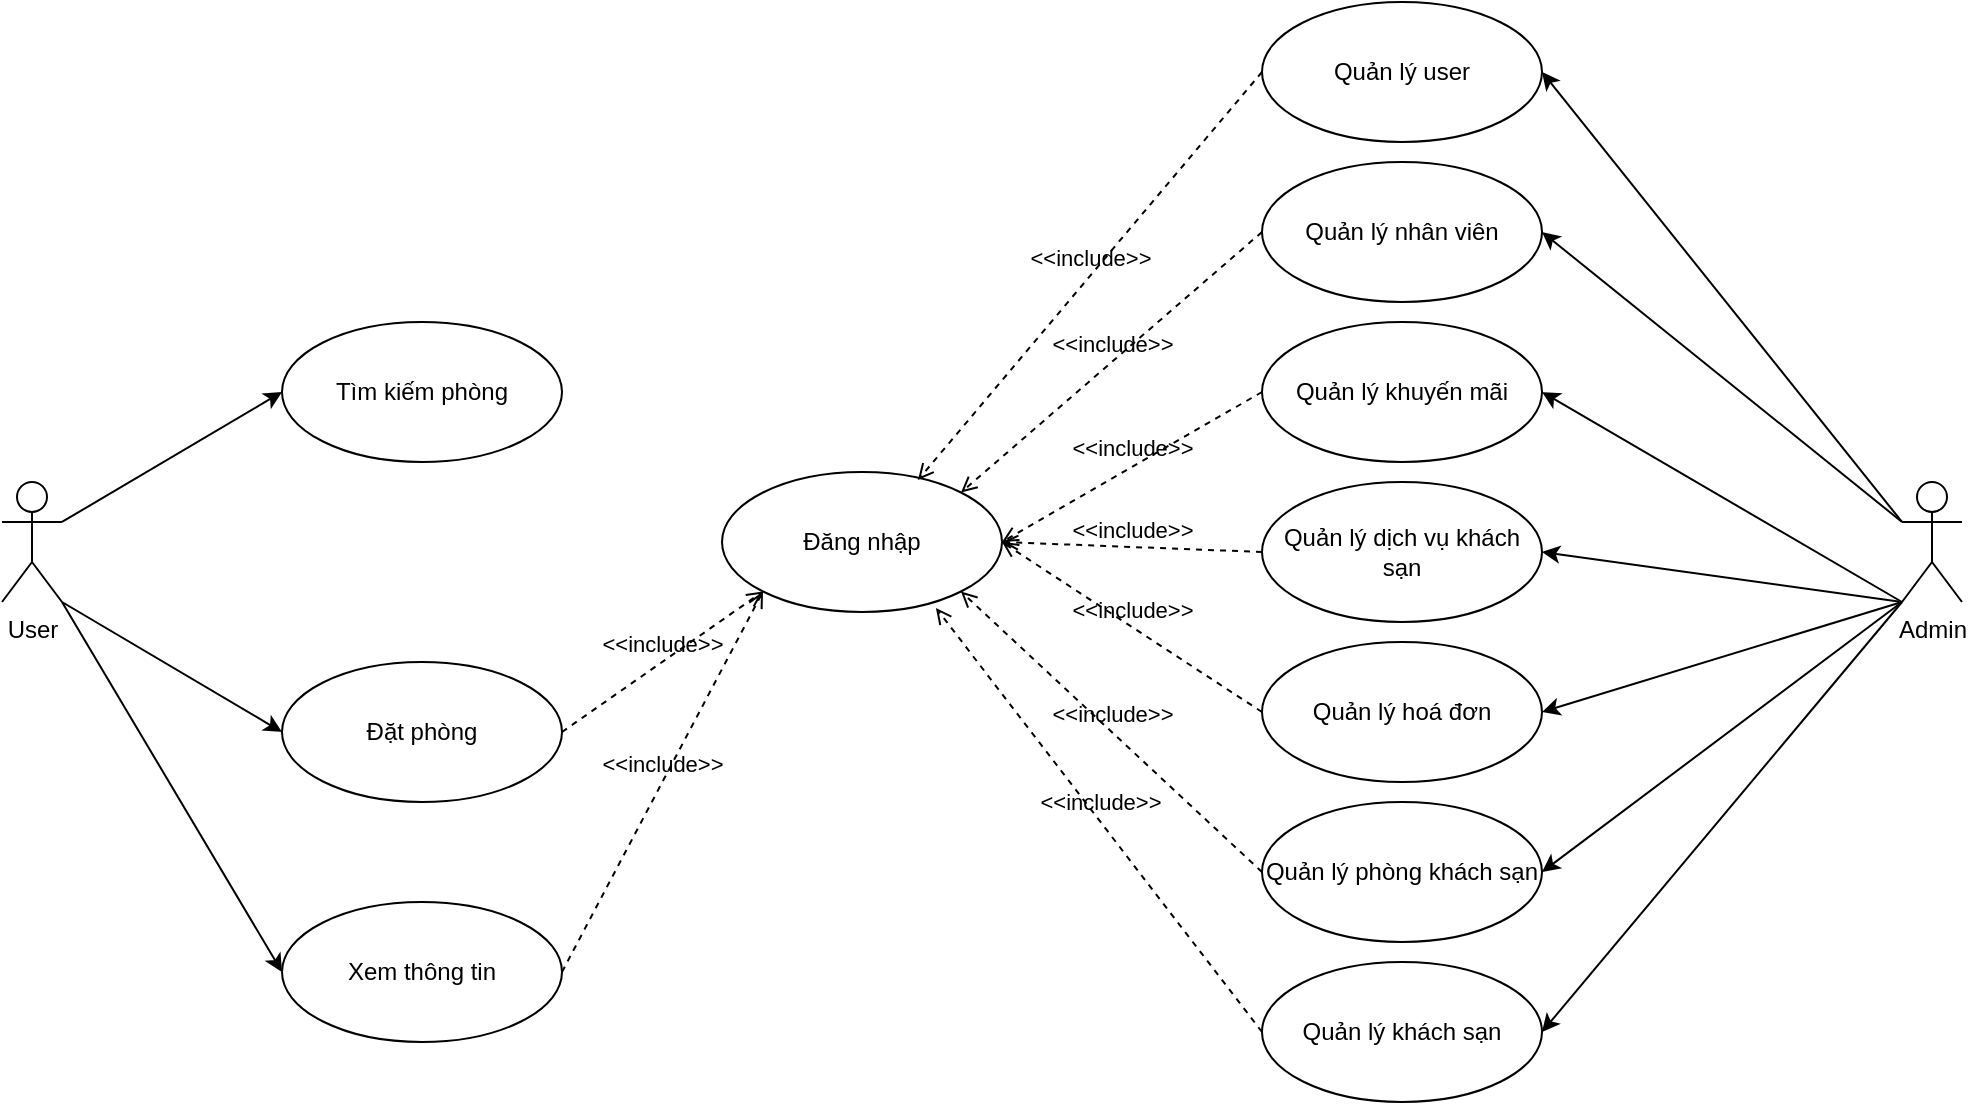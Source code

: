 <mxfile version="20.5.3" type="github">
  <diagram id="jBtTjO7NlrIGIKfBwDJG" name="Page-1">
    <mxGraphModel dx="1614" dy="800" grid="1" gridSize="10" guides="1" tooltips="1" connect="1" arrows="1" fold="1" page="1" pageScale="1" pageWidth="850" pageHeight="1100" math="0" shadow="0">
      <root>
        <mxCell id="0" />
        <mxCell id="1" parent="0" />
        <mxCell id="8aYMuTenBSdRTvFc2gZG-1" value="User" style="shape=umlActor;verticalLabelPosition=bottom;verticalAlign=top;html=1;" parent="1" vertex="1">
          <mxGeometry x="80" y="310" width="30" height="60" as="geometry" />
        </mxCell>
        <mxCell id="wvgPAgoQQPdy4hpP0gHA-4" value="Admin" style="shape=umlActor;verticalLabelPosition=bottom;verticalAlign=top;html=1;" vertex="1" parent="1">
          <mxGeometry x="1030" y="310" width="30" height="60" as="geometry" />
        </mxCell>
        <mxCell id="wvgPAgoQQPdy4hpP0gHA-5" value="Đăng nhập" style="ellipse;whiteSpace=wrap;html=1;" vertex="1" parent="1">
          <mxGeometry x="440" y="305" width="140" height="70" as="geometry" />
        </mxCell>
        <mxCell id="wvgPAgoQQPdy4hpP0gHA-6" value="Quản lý khách sạn" style="ellipse;whiteSpace=wrap;html=1;" vertex="1" parent="1">
          <mxGeometry x="710" y="550" width="140" height="70" as="geometry" />
        </mxCell>
        <mxCell id="wvgPAgoQQPdy4hpP0gHA-8" value="Quản lý phòng khách sạn" style="ellipse;whiteSpace=wrap;html=1;" vertex="1" parent="1">
          <mxGeometry x="710" y="470" width="140" height="70" as="geometry" />
        </mxCell>
        <mxCell id="wvgPAgoQQPdy4hpP0gHA-9" value="Đặt phòng" style="ellipse;whiteSpace=wrap;html=1;" vertex="1" parent="1">
          <mxGeometry x="220" y="400" width="140" height="70" as="geometry" />
        </mxCell>
        <mxCell id="wvgPAgoQQPdy4hpP0gHA-10" value="" style="endArrow=classic;html=1;rounded=0;exitX=1;exitY=1;exitDx=0;exitDy=0;exitPerimeter=0;entryX=0;entryY=0.5;entryDx=0;entryDy=0;" edge="1" parent="1" source="8aYMuTenBSdRTvFc2gZG-1" target="wvgPAgoQQPdy4hpP0gHA-9">
          <mxGeometry width="50" height="50" relative="1" as="geometry">
            <mxPoint x="580" y="320" as="sourcePoint" />
            <mxPoint x="630" y="270" as="targetPoint" />
          </mxGeometry>
        </mxCell>
        <mxCell id="wvgPAgoQQPdy4hpP0gHA-11" value="&amp;lt;&amp;lt;include&amp;gt;&amp;gt;" style="html=1;verticalAlign=bottom;labelBackgroundColor=none;endArrow=open;endFill=0;dashed=1;rounded=0;exitX=1;exitY=0.5;exitDx=0;exitDy=0;entryX=0;entryY=1;entryDx=0;entryDy=0;" edge="1" parent="1" source="wvgPAgoQQPdy4hpP0gHA-9" target="wvgPAgoQQPdy4hpP0gHA-5">
          <mxGeometry width="160" relative="1" as="geometry">
            <mxPoint x="530" y="290" as="sourcePoint" />
            <mxPoint x="690" y="290" as="targetPoint" />
          </mxGeometry>
        </mxCell>
        <mxCell id="wvgPAgoQQPdy4hpP0gHA-12" value="&amp;lt;&amp;lt;include&amp;gt;&amp;gt;" style="html=1;verticalAlign=bottom;labelBackgroundColor=none;endArrow=open;endFill=0;dashed=1;rounded=0;exitX=0;exitY=0.5;exitDx=0;exitDy=0;entryX=1;entryY=1;entryDx=0;entryDy=0;" edge="1" parent="1" source="wvgPAgoQQPdy4hpP0gHA-8" target="wvgPAgoQQPdy4hpP0gHA-5">
          <mxGeometry width="160" relative="1" as="geometry">
            <mxPoint x="540" y="500" as="sourcePoint" />
            <mxPoint x="700" y="500" as="targetPoint" />
          </mxGeometry>
        </mxCell>
        <mxCell id="wvgPAgoQQPdy4hpP0gHA-13" value="&amp;lt;&amp;lt;include&amp;gt;&amp;gt;" style="html=1;verticalAlign=bottom;labelBackgroundColor=none;endArrow=open;endFill=0;dashed=1;rounded=0;exitX=0;exitY=0.5;exitDx=0;exitDy=0;entryX=0.764;entryY=0.971;entryDx=0;entryDy=0;entryPerimeter=0;" edge="1" parent="1" source="wvgPAgoQQPdy4hpP0gHA-6" target="wvgPAgoQQPdy4hpP0gHA-5">
          <mxGeometry width="160" relative="1" as="geometry">
            <mxPoint x="530" y="290" as="sourcePoint" />
            <mxPoint x="550" y="370" as="targetPoint" />
          </mxGeometry>
        </mxCell>
        <mxCell id="wvgPAgoQQPdy4hpP0gHA-16" value="Tìm kiếm phòng" style="ellipse;whiteSpace=wrap;html=1;" vertex="1" parent="1">
          <mxGeometry x="220" y="230" width="140" height="70" as="geometry" />
        </mxCell>
        <mxCell id="wvgPAgoQQPdy4hpP0gHA-17" value="" style="endArrow=classic;html=1;rounded=0;exitX=1;exitY=0.333;exitDx=0;exitDy=0;exitPerimeter=0;entryX=0;entryY=0.5;entryDx=0;entryDy=0;" edge="1" parent="1" source="8aYMuTenBSdRTvFc2gZG-1" target="wvgPAgoQQPdy4hpP0gHA-16">
          <mxGeometry width="50" height="50" relative="1" as="geometry">
            <mxPoint x="120" y="330" as="sourcePoint" />
            <mxPoint x="170" y="280" as="targetPoint" />
          </mxGeometry>
        </mxCell>
        <mxCell id="wvgPAgoQQPdy4hpP0gHA-19" value="Quản lý hoá đơn" style="ellipse;whiteSpace=wrap;html=1;" vertex="1" parent="1">
          <mxGeometry x="710" y="390" width="140" height="70" as="geometry" />
        </mxCell>
        <mxCell id="wvgPAgoQQPdy4hpP0gHA-20" value="&amp;lt;&amp;lt;include&amp;gt;&amp;gt;" style="html=1;verticalAlign=bottom;labelBackgroundColor=none;endArrow=open;endFill=0;dashed=1;rounded=0;exitX=0;exitY=0.5;exitDx=0;exitDy=0;entryX=1;entryY=0.5;entryDx=0;entryDy=0;" edge="1" parent="1" source="wvgPAgoQQPdy4hpP0gHA-19" target="wvgPAgoQQPdy4hpP0gHA-5">
          <mxGeometry width="160" relative="1" as="geometry">
            <mxPoint x="530" y="530" as="sourcePoint" />
            <mxPoint x="620" y="370" as="targetPoint" />
          </mxGeometry>
        </mxCell>
        <mxCell id="wvgPAgoQQPdy4hpP0gHA-21" value="Quản lý dịch vụ khách sạn" style="ellipse;whiteSpace=wrap;html=1;" vertex="1" parent="1">
          <mxGeometry x="710" y="310" width="140" height="70" as="geometry" />
        </mxCell>
        <mxCell id="wvgPAgoQQPdy4hpP0gHA-22" value="&amp;lt;&amp;lt;include&amp;gt;&amp;gt;" style="html=1;verticalAlign=bottom;labelBackgroundColor=none;endArrow=open;endFill=0;dashed=1;rounded=0;exitX=0;exitY=0.5;exitDx=0;exitDy=0;entryX=1;entryY=0.5;entryDx=0;entryDy=0;" edge="1" parent="1" source="wvgPAgoQQPdy4hpP0gHA-21" target="wvgPAgoQQPdy4hpP0gHA-5">
          <mxGeometry width="160" relative="1" as="geometry">
            <mxPoint x="650" y="400" as="sourcePoint" />
            <mxPoint x="810" y="400" as="targetPoint" />
          </mxGeometry>
        </mxCell>
        <mxCell id="wvgPAgoQQPdy4hpP0gHA-25" value="" style="endArrow=classic;html=1;rounded=0;entryX=1;entryY=0.5;entryDx=0;entryDy=0;exitX=0;exitY=1;exitDx=0;exitDy=0;exitPerimeter=0;" edge="1" parent="1" source="wvgPAgoQQPdy4hpP0gHA-4" target="wvgPAgoQQPdy4hpP0gHA-6">
          <mxGeometry width="50" height="50" relative="1" as="geometry">
            <mxPoint x="1030" y="370" as="sourcePoint" />
            <mxPoint x="970" y="370" as="targetPoint" />
          </mxGeometry>
        </mxCell>
        <mxCell id="wvgPAgoQQPdy4hpP0gHA-26" value="" style="endArrow=classic;html=1;rounded=0;exitX=0;exitY=1;exitDx=0;exitDy=0;exitPerimeter=0;entryX=1;entryY=0.5;entryDx=0;entryDy=0;" edge="1" parent="1" source="wvgPAgoQQPdy4hpP0gHA-4" target="wvgPAgoQQPdy4hpP0gHA-8">
          <mxGeometry width="50" height="50" relative="1" as="geometry">
            <mxPoint x="700" y="430" as="sourcePoint" />
            <mxPoint x="750" y="380" as="targetPoint" />
          </mxGeometry>
        </mxCell>
        <mxCell id="wvgPAgoQQPdy4hpP0gHA-27" value="" style="endArrow=classic;html=1;rounded=0;exitX=0;exitY=1;exitDx=0;exitDy=0;exitPerimeter=0;entryX=1;entryY=0.5;entryDx=0;entryDy=0;" edge="1" parent="1" source="wvgPAgoQQPdy4hpP0gHA-4" target="wvgPAgoQQPdy4hpP0gHA-19">
          <mxGeometry width="50" height="50" relative="1" as="geometry">
            <mxPoint x="700" y="430" as="sourcePoint" />
            <mxPoint x="750" y="380" as="targetPoint" />
          </mxGeometry>
        </mxCell>
        <mxCell id="wvgPAgoQQPdy4hpP0gHA-28" value="" style="endArrow=classic;html=1;rounded=0;entryX=1;entryY=0.5;entryDx=0;entryDy=0;exitX=0;exitY=1;exitDx=0;exitDy=0;exitPerimeter=0;" edge="1" parent="1" source="wvgPAgoQQPdy4hpP0gHA-4" target="wvgPAgoQQPdy4hpP0gHA-21">
          <mxGeometry width="50" height="50" relative="1" as="geometry">
            <mxPoint x="1030" y="380" as="sourcePoint" />
            <mxPoint x="970" y="330" as="targetPoint" />
          </mxGeometry>
        </mxCell>
        <mxCell id="wvgPAgoQQPdy4hpP0gHA-29" value="Quản lý khuyến mãi" style="ellipse;whiteSpace=wrap;html=1;" vertex="1" parent="1">
          <mxGeometry x="710" y="230" width="140" height="70" as="geometry" />
        </mxCell>
        <mxCell id="wvgPAgoQQPdy4hpP0gHA-30" value="&amp;lt;&amp;lt;include&amp;gt;&amp;gt;" style="html=1;verticalAlign=bottom;labelBackgroundColor=none;endArrow=open;endFill=0;dashed=1;rounded=0;exitX=0;exitY=0.5;exitDx=0;exitDy=0;entryX=1;entryY=0.5;entryDx=0;entryDy=0;" edge="1" parent="1" source="wvgPAgoQQPdy4hpP0gHA-29" target="wvgPAgoQQPdy4hpP0gHA-5">
          <mxGeometry width="160" relative="1" as="geometry">
            <mxPoint x="690" y="265" as="sourcePoint" />
            <mxPoint x="580" y="260" as="targetPoint" />
          </mxGeometry>
        </mxCell>
        <mxCell id="wvgPAgoQQPdy4hpP0gHA-31" value="" style="endArrow=classic;html=1;rounded=0;entryX=1;entryY=0.5;entryDx=0;entryDy=0;exitX=0;exitY=1;exitDx=0;exitDy=0;exitPerimeter=0;" edge="1" parent="1" source="wvgPAgoQQPdy4hpP0gHA-4" target="wvgPAgoQQPdy4hpP0gHA-29">
          <mxGeometry width="50" height="50" relative="1" as="geometry">
            <mxPoint x="1030" y="370" as="sourcePoint" />
            <mxPoint x="750" y="380" as="targetPoint" />
          </mxGeometry>
        </mxCell>
        <mxCell id="wvgPAgoQQPdy4hpP0gHA-32" value="Quản lý nhân viên" style="ellipse;whiteSpace=wrap;html=1;" vertex="1" parent="1">
          <mxGeometry x="710" y="150" width="140" height="70" as="geometry" />
        </mxCell>
        <mxCell id="wvgPAgoQQPdy4hpP0gHA-33" value="&amp;lt;&amp;lt;include&amp;gt;&amp;gt;" style="html=1;verticalAlign=bottom;labelBackgroundColor=none;endArrow=open;endFill=0;dashed=1;rounded=0;exitX=0;exitY=0.5;exitDx=0;exitDy=0;entryX=1;entryY=0;entryDx=0;entryDy=0;" edge="1" parent="1" source="wvgPAgoQQPdy4hpP0gHA-32" target="wvgPAgoQQPdy4hpP0gHA-5">
          <mxGeometry width="160" relative="1" as="geometry">
            <mxPoint x="659.94" y="210" as="sourcePoint" />
            <mxPoint x="540" y="266.03" as="targetPoint" />
          </mxGeometry>
        </mxCell>
        <mxCell id="wvgPAgoQQPdy4hpP0gHA-34" value="" style="endArrow=classic;html=1;rounded=0;exitX=0;exitY=0.333;exitDx=0;exitDy=0;exitPerimeter=0;entryX=1;entryY=0.5;entryDx=0;entryDy=0;" edge="1" parent="1" source="wvgPAgoQQPdy4hpP0gHA-4" target="wvgPAgoQQPdy4hpP0gHA-32">
          <mxGeometry width="50" height="50" relative="1" as="geometry">
            <mxPoint x="700" y="300" as="sourcePoint" />
            <mxPoint x="750" y="250" as="targetPoint" />
          </mxGeometry>
        </mxCell>
        <mxCell id="wvgPAgoQQPdy4hpP0gHA-35" value="Quản lý user" style="ellipse;whiteSpace=wrap;html=1;" vertex="1" parent="1">
          <mxGeometry x="710" y="70" width="140" height="70" as="geometry" />
        </mxCell>
        <mxCell id="wvgPAgoQQPdy4hpP0gHA-36" value="&amp;lt;&amp;lt;include&amp;gt;&amp;gt;" style="html=1;verticalAlign=bottom;labelBackgroundColor=none;endArrow=open;endFill=0;dashed=1;rounded=0;exitX=0;exitY=0.5;exitDx=0;exitDy=0;entryX=0.7;entryY=0.057;entryDx=0;entryDy=0;entryPerimeter=0;" edge="1" parent="1" source="wvgPAgoQQPdy4hpP0gHA-35" target="wvgPAgoQQPdy4hpP0gHA-5">
          <mxGeometry width="160" relative="1" as="geometry">
            <mxPoint x="650.5" y="119.87" as="sourcePoint" />
            <mxPoint x="519.997" y="250.121" as="targetPoint" />
          </mxGeometry>
        </mxCell>
        <mxCell id="wvgPAgoQQPdy4hpP0gHA-37" value="" style="endArrow=classic;html=1;rounded=0;exitX=0;exitY=0.333;exitDx=0;exitDy=0;exitPerimeter=0;entryX=1;entryY=0.5;entryDx=0;entryDy=0;" edge="1" parent="1" source="wvgPAgoQQPdy4hpP0gHA-4" target="wvgPAgoQQPdy4hpP0gHA-35">
          <mxGeometry width="50" height="50" relative="1" as="geometry">
            <mxPoint x="700" y="300" as="sourcePoint" />
            <mxPoint x="750" y="250" as="targetPoint" />
          </mxGeometry>
        </mxCell>
        <mxCell id="wvgPAgoQQPdy4hpP0gHA-38" value="Xem thông tin" style="ellipse;whiteSpace=wrap;html=1;" vertex="1" parent="1">
          <mxGeometry x="220" y="520" width="140" height="70" as="geometry" />
        </mxCell>
        <mxCell id="wvgPAgoQQPdy4hpP0gHA-39" value="" style="endArrow=classic;html=1;rounded=0;exitX=1;exitY=1;exitDx=0;exitDy=0;exitPerimeter=0;entryX=0;entryY=0.5;entryDx=0;entryDy=0;" edge="1" parent="1" source="8aYMuTenBSdRTvFc2gZG-1" target="wvgPAgoQQPdy4hpP0gHA-38">
          <mxGeometry width="50" height="50" relative="1" as="geometry">
            <mxPoint x="80" y="440" as="sourcePoint" />
            <mxPoint x="190" y="505" as="targetPoint" />
          </mxGeometry>
        </mxCell>
        <mxCell id="wvgPAgoQQPdy4hpP0gHA-40" value="&amp;lt;&amp;lt;include&amp;gt;&amp;gt;" style="html=1;verticalAlign=bottom;labelBackgroundColor=none;endArrow=open;endFill=0;dashed=1;rounded=0;exitX=1;exitY=0.5;exitDx=0;exitDy=0;entryX=0;entryY=1;entryDx=0;entryDy=0;" edge="1" parent="1" source="wvgPAgoQQPdy4hpP0gHA-38" target="wvgPAgoQQPdy4hpP0gHA-5">
          <mxGeometry width="160" relative="1" as="geometry">
            <mxPoint x="650" y="400" as="sourcePoint" />
            <mxPoint x="810" y="400" as="targetPoint" />
          </mxGeometry>
        </mxCell>
      </root>
    </mxGraphModel>
  </diagram>
</mxfile>
